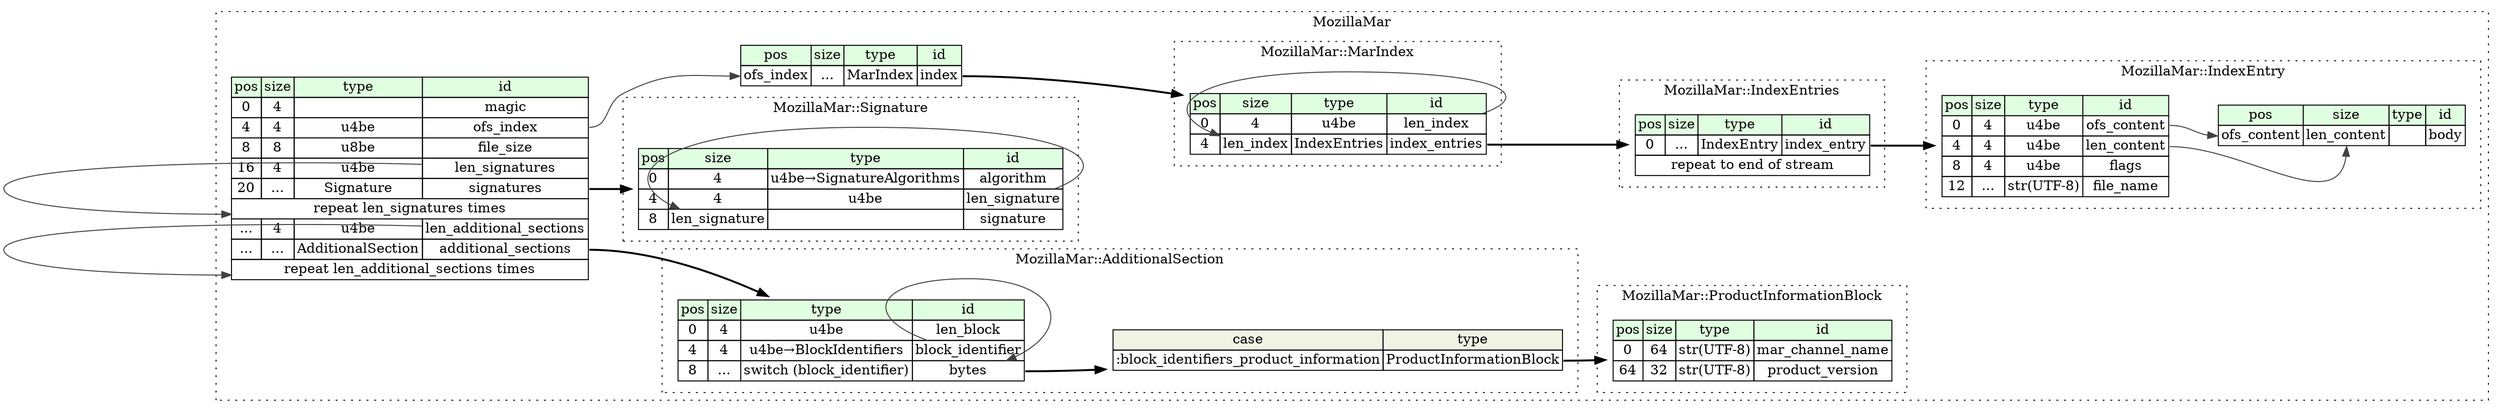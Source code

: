 digraph {
	rankdir=LR;
	node [shape=plaintext];
	subgraph cluster__mozilla_mar {
		label="MozillaMar";
		graph[style=dotted];

		mozilla_mar__seq [label=<<TABLE BORDER="0" CELLBORDER="1" CELLSPACING="0">
			<TR><TD BGCOLOR="#E0FFE0">pos</TD><TD BGCOLOR="#E0FFE0">size</TD><TD BGCOLOR="#E0FFE0">type</TD><TD BGCOLOR="#E0FFE0">id</TD></TR>
			<TR><TD PORT="magic_pos">0</TD><TD PORT="magic_size">4</TD><TD></TD><TD PORT="magic_type">magic</TD></TR>
			<TR><TD PORT="ofs_index_pos">4</TD><TD PORT="ofs_index_size">4</TD><TD>u4be</TD><TD PORT="ofs_index_type">ofs_index</TD></TR>
			<TR><TD PORT="file_size_pos">8</TD><TD PORT="file_size_size">8</TD><TD>u8be</TD><TD PORT="file_size_type">file_size</TD></TR>
			<TR><TD PORT="len_signatures_pos">16</TD><TD PORT="len_signatures_size">4</TD><TD>u4be</TD><TD PORT="len_signatures_type">len_signatures</TD></TR>
			<TR><TD PORT="signatures_pos">20</TD><TD PORT="signatures_size">...</TD><TD>Signature</TD><TD PORT="signatures_type">signatures</TD></TR>
			<TR><TD COLSPAN="4" PORT="signatures__repeat">repeat len_signatures times</TD></TR>
			<TR><TD PORT="len_additional_sections_pos">...</TD><TD PORT="len_additional_sections_size">4</TD><TD>u4be</TD><TD PORT="len_additional_sections_type">len_additional_sections</TD></TR>
			<TR><TD PORT="additional_sections_pos">...</TD><TD PORT="additional_sections_size">...</TD><TD>AdditionalSection</TD><TD PORT="additional_sections_type">additional_sections</TD></TR>
			<TR><TD COLSPAN="4" PORT="additional_sections__repeat">repeat len_additional_sections times</TD></TR>
		</TABLE>>];
		mozilla_mar__inst__index [label=<<TABLE BORDER="0" CELLBORDER="1" CELLSPACING="0">
			<TR><TD BGCOLOR="#E0FFE0">pos</TD><TD BGCOLOR="#E0FFE0">size</TD><TD BGCOLOR="#E0FFE0">type</TD><TD BGCOLOR="#E0FFE0">id</TD></TR>
			<TR><TD PORT="index_pos">ofs_index</TD><TD PORT="index_size">...</TD><TD>MarIndex</TD><TD PORT="index_type">index</TD></TR>
		</TABLE>>];
		subgraph cluster__mar_index {
			label="MozillaMar::MarIndex";
			graph[style=dotted];

			mar_index__seq [label=<<TABLE BORDER="0" CELLBORDER="1" CELLSPACING="0">
				<TR><TD BGCOLOR="#E0FFE0">pos</TD><TD BGCOLOR="#E0FFE0">size</TD><TD BGCOLOR="#E0FFE0">type</TD><TD BGCOLOR="#E0FFE0">id</TD></TR>
				<TR><TD PORT="len_index_pos">0</TD><TD PORT="len_index_size">4</TD><TD>u4be</TD><TD PORT="len_index_type">len_index</TD></TR>
				<TR><TD PORT="index_entries_pos">4</TD><TD PORT="index_entries_size">len_index</TD><TD>IndexEntries</TD><TD PORT="index_entries_type">index_entries</TD></TR>
			</TABLE>>];
		}
		subgraph cluster__index_entries {
			label="MozillaMar::IndexEntries";
			graph[style=dotted];

			index_entries__seq [label=<<TABLE BORDER="0" CELLBORDER="1" CELLSPACING="0">
				<TR><TD BGCOLOR="#E0FFE0">pos</TD><TD BGCOLOR="#E0FFE0">size</TD><TD BGCOLOR="#E0FFE0">type</TD><TD BGCOLOR="#E0FFE0">id</TD></TR>
				<TR><TD PORT="index_entry_pos">0</TD><TD PORT="index_entry_size">...</TD><TD>IndexEntry</TD><TD PORT="index_entry_type">index_entry</TD></TR>
				<TR><TD COLSPAN="4" PORT="index_entry__repeat">repeat to end of stream</TD></TR>
			</TABLE>>];
		}
		subgraph cluster__signature {
			label="MozillaMar::Signature";
			graph[style=dotted];

			signature__seq [label=<<TABLE BORDER="0" CELLBORDER="1" CELLSPACING="0">
				<TR><TD BGCOLOR="#E0FFE0">pos</TD><TD BGCOLOR="#E0FFE0">size</TD><TD BGCOLOR="#E0FFE0">type</TD><TD BGCOLOR="#E0FFE0">id</TD></TR>
				<TR><TD PORT="algorithm_pos">0</TD><TD PORT="algorithm_size">4</TD><TD>u4be→SignatureAlgorithms</TD><TD PORT="algorithm_type">algorithm</TD></TR>
				<TR><TD PORT="len_signature_pos">4</TD><TD PORT="len_signature_size">4</TD><TD>u4be</TD><TD PORT="len_signature_type">len_signature</TD></TR>
				<TR><TD PORT="signature_pos">8</TD><TD PORT="signature_size">len_signature</TD><TD></TD><TD PORT="signature_type">signature</TD></TR>
			</TABLE>>];
		}
		subgraph cluster__product_information_block {
			label="MozillaMar::ProductInformationBlock";
			graph[style=dotted];

			product_information_block__seq [label=<<TABLE BORDER="0" CELLBORDER="1" CELLSPACING="0">
				<TR><TD BGCOLOR="#E0FFE0">pos</TD><TD BGCOLOR="#E0FFE0">size</TD><TD BGCOLOR="#E0FFE0">type</TD><TD BGCOLOR="#E0FFE0">id</TD></TR>
				<TR><TD PORT="mar_channel_name_pos">0</TD><TD PORT="mar_channel_name_size">64</TD><TD>str(UTF-8)</TD><TD PORT="mar_channel_name_type">mar_channel_name</TD></TR>
				<TR><TD PORT="product_version_pos">64</TD><TD PORT="product_version_size">32</TD><TD>str(UTF-8)</TD><TD PORT="product_version_type">product_version</TD></TR>
			</TABLE>>];
		}
		subgraph cluster__index_entry {
			label="MozillaMar::IndexEntry";
			graph[style=dotted];

			index_entry__seq [label=<<TABLE BORDER="0" CELLBORDER="1" CELLSPACING="0">
				<TR><TD BGCOLOR="#E0FFE0">pos</TD><TD BGCOLOR="#E0FFE0">size</TD><TD BGCOLOR="#E0FFE0">type</TD><TD BGCOLOR="#E0FFE0">id</TD></TR>
				<TR><TD PORT="ofs_content_pos">0</TD><TD PORT="ofs_content_size">4</TD><TD>u4be</TD><TD PORT="ofs_content_type">ofs_content</TD></TR>
				<TR><TD PORT="len_content_pos">4</TD><TD PORT="len_content_size">4</TD><TD>u4be</TD><TD PORT="len_content_type">len_content</TD></TR>
				<TR><TD PORT="flags_pos">8</TD><TD PORT="flags_size">4</TD><TD>u4be</TD><TD PORT="flags_type">flags</TD></TR>
				<TR><TD PORT="file_name_pos">12</TD><TD PORT="file_name_size">...</TD><TD>str(UTF-8)</TD><TD PORT="file_name_type">file_name</TD></TR>
			</TABLE>>];
			index_entry__inst__body [label=<<TABLE BORDER="0" CELLBORDER="1" CELLSPACING="0">
				<TR><TD BGCOLOR="#E0FFE0">pos</TD><TD BGCOLOR="#E0FFE0">size</TD><TD BGCOLOR="#E0FFE0">type</TD><TD BGCOLOR="#E0FFE0">id</TD></TR>
				<TR><TD PORT="body_pos">ofs_content</TD><TD PORT="body_size">len_content</TD><TD></TD><TD PORT="body_type">body</TD></TR>
			</TABLE>>];
		}
		subgraph cluster__additional_section {
			label="MozillaMar::AdditionalSection";
			graph[style=dotted];

			additional_section__seq [label=<<TABLE BORDER="0" CELLBORDER="1" CELLSPACING="0">
				<TR><TD BGCOLOR="#E0FFE0">pos</TD><TD BGCOLOR="#E0FFE0">size</TD><TD BGCOLOR="#E0FFE0">type</TD><TD BGCOLOR="#E0FFE0">id</TD></TR>
				<TR><TD PORT="len_block_pos">0</TD><TD PORT="len_block_size">4</TD><TD>u4be</TD><TD PORT="len_block_type">len_block</TD></TR>
				<TR><TD PORT="block_identifier_pos">4</TD><TD PORT="block_identifier_size">4</TD><TD>u4be→BlockIdentifiers</TD><TD PORT="block_identifier_type">block_identifier</TD></TR>
				<TR><TD PORT="bytes_pos">8</TD><TD PORT="bytes_size">...</TD><TD>switch (block_identifier)</TD><TD PORT="bytes_type">bytes</TD></TR>
			</TABLE>>];
additional_section__seq_bytes_switch [label=<<TABLE BORDER="0" CELLBORDER="1" CELLSPACING="0">
	<TR><TD BGCOLOR="#F0F2E4">case</TD><TD BGCOLOR="#F0F2E4">type</TD></TR>
	<TR><TD>:block_identifiers_product_information</TD><TD PORT="case0">ProductInformationBlock</TD></TR>
</TABLE>>];
		}
	}
	mozilla_mar__seq:signatures_type -> signature__seq [style=bold];
	mozilla_mar__seq:len_signatures_type -> mozilla_mar__seq:signatures__repeat [color="#404040"];
	mozilla_mar__seq:additional_sections_type -> additional_section__seq [style=bold];
	mozilla_mar__seq:len_additional_sections_type -> mozilla_mar__seq:additional_sections__repeat [color="#404040"];
	mozilla_mar__seq:ofs_index_type -> mozilla_mar__inst__index:index_pos [color="#404040"];
	mozilla_mar__inst__index:index_type -> mar_index__seq [style=bold];
	mar_index__seq:len_index_type -> mar_index__seq:index_entries_size [color="#404040"];
	mar_index__seq:index_entries_type -> index_entries__seq [style=bold];
	index_entries__seq:index_entry_type -> index_entry__seq [style=bold];
	signature__seq:len_signature_type -> signature__seq:signature_size [color="#404040"];
	index_entry__seq:ofs_content_type -> index_entry__inst__body:body_pos [color="#404040"];
	index_entry__seq:len_content_type -> index_entry__inst__body:body_size [color="#404040"];
	additional_section__seq:bytes_type -> additional_section__seq_bytes_switch [style=bold];
	additional_section__seq_bytes_switch:case0 -> product_information_block__seq [style=bold];
	additional_section__seq:block_identifier_type -> additional_section__seq:bytes_type [color="#404040"];
}
